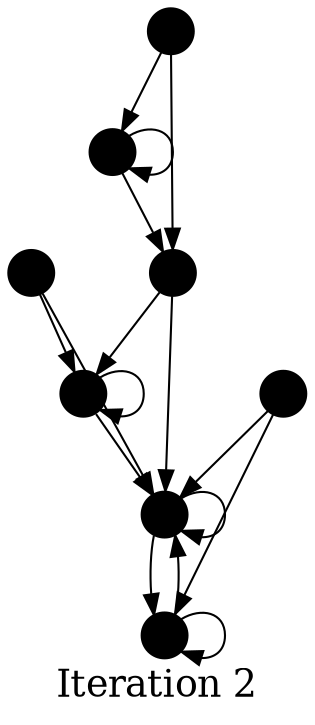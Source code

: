 /*****
C-177828939654904-181012164715 @2
*****/

digraph G {
  graph [splines=false overlap=false]
  node  [shape=ellipse, width=0.3, height=0.3, label=""]
  0 [style=filled, fillcolor="black"];
  1 [style=filled, fillcolor="black"];
  2 [style=filled, fillcolor="black"];
  3 [style=filled, fillcolor="black"];
  4 [style=filled, fillcolor="black"];
  5 [style=filled, fillcolor="black"];
  6 [style=filled, fillcolor="black"];
  7 [style=filled, fillcolor="black"];
  0 -> 0;
  0 -> 2;
  1 -> 1;
  1 -> 3;
  2 -> 1;
  2 -> 3;
  3 -> 5;
  3 -> 3;
  4 -> 3;
  4 -> 1;
  5 -> 5;
  5 -> 3;
  6 -> 0;
  6 -> 2;
  7 -> 3;
  7 -> 5;
  label = "Iteration 2";  fontsize=18;
}
